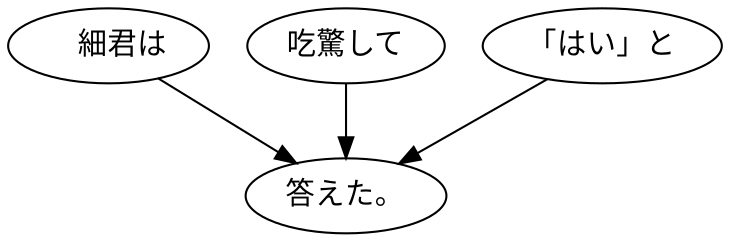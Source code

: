 digraph graph4601 {
	node0 [label="　細君は"];
	node1 [label="吃驚して"];
	node2 [label="「はい」と"];
	node3 [label="答えた。"];
	node0 -> node3;
	node1 -> node3;
	node2 -> node3;
}
